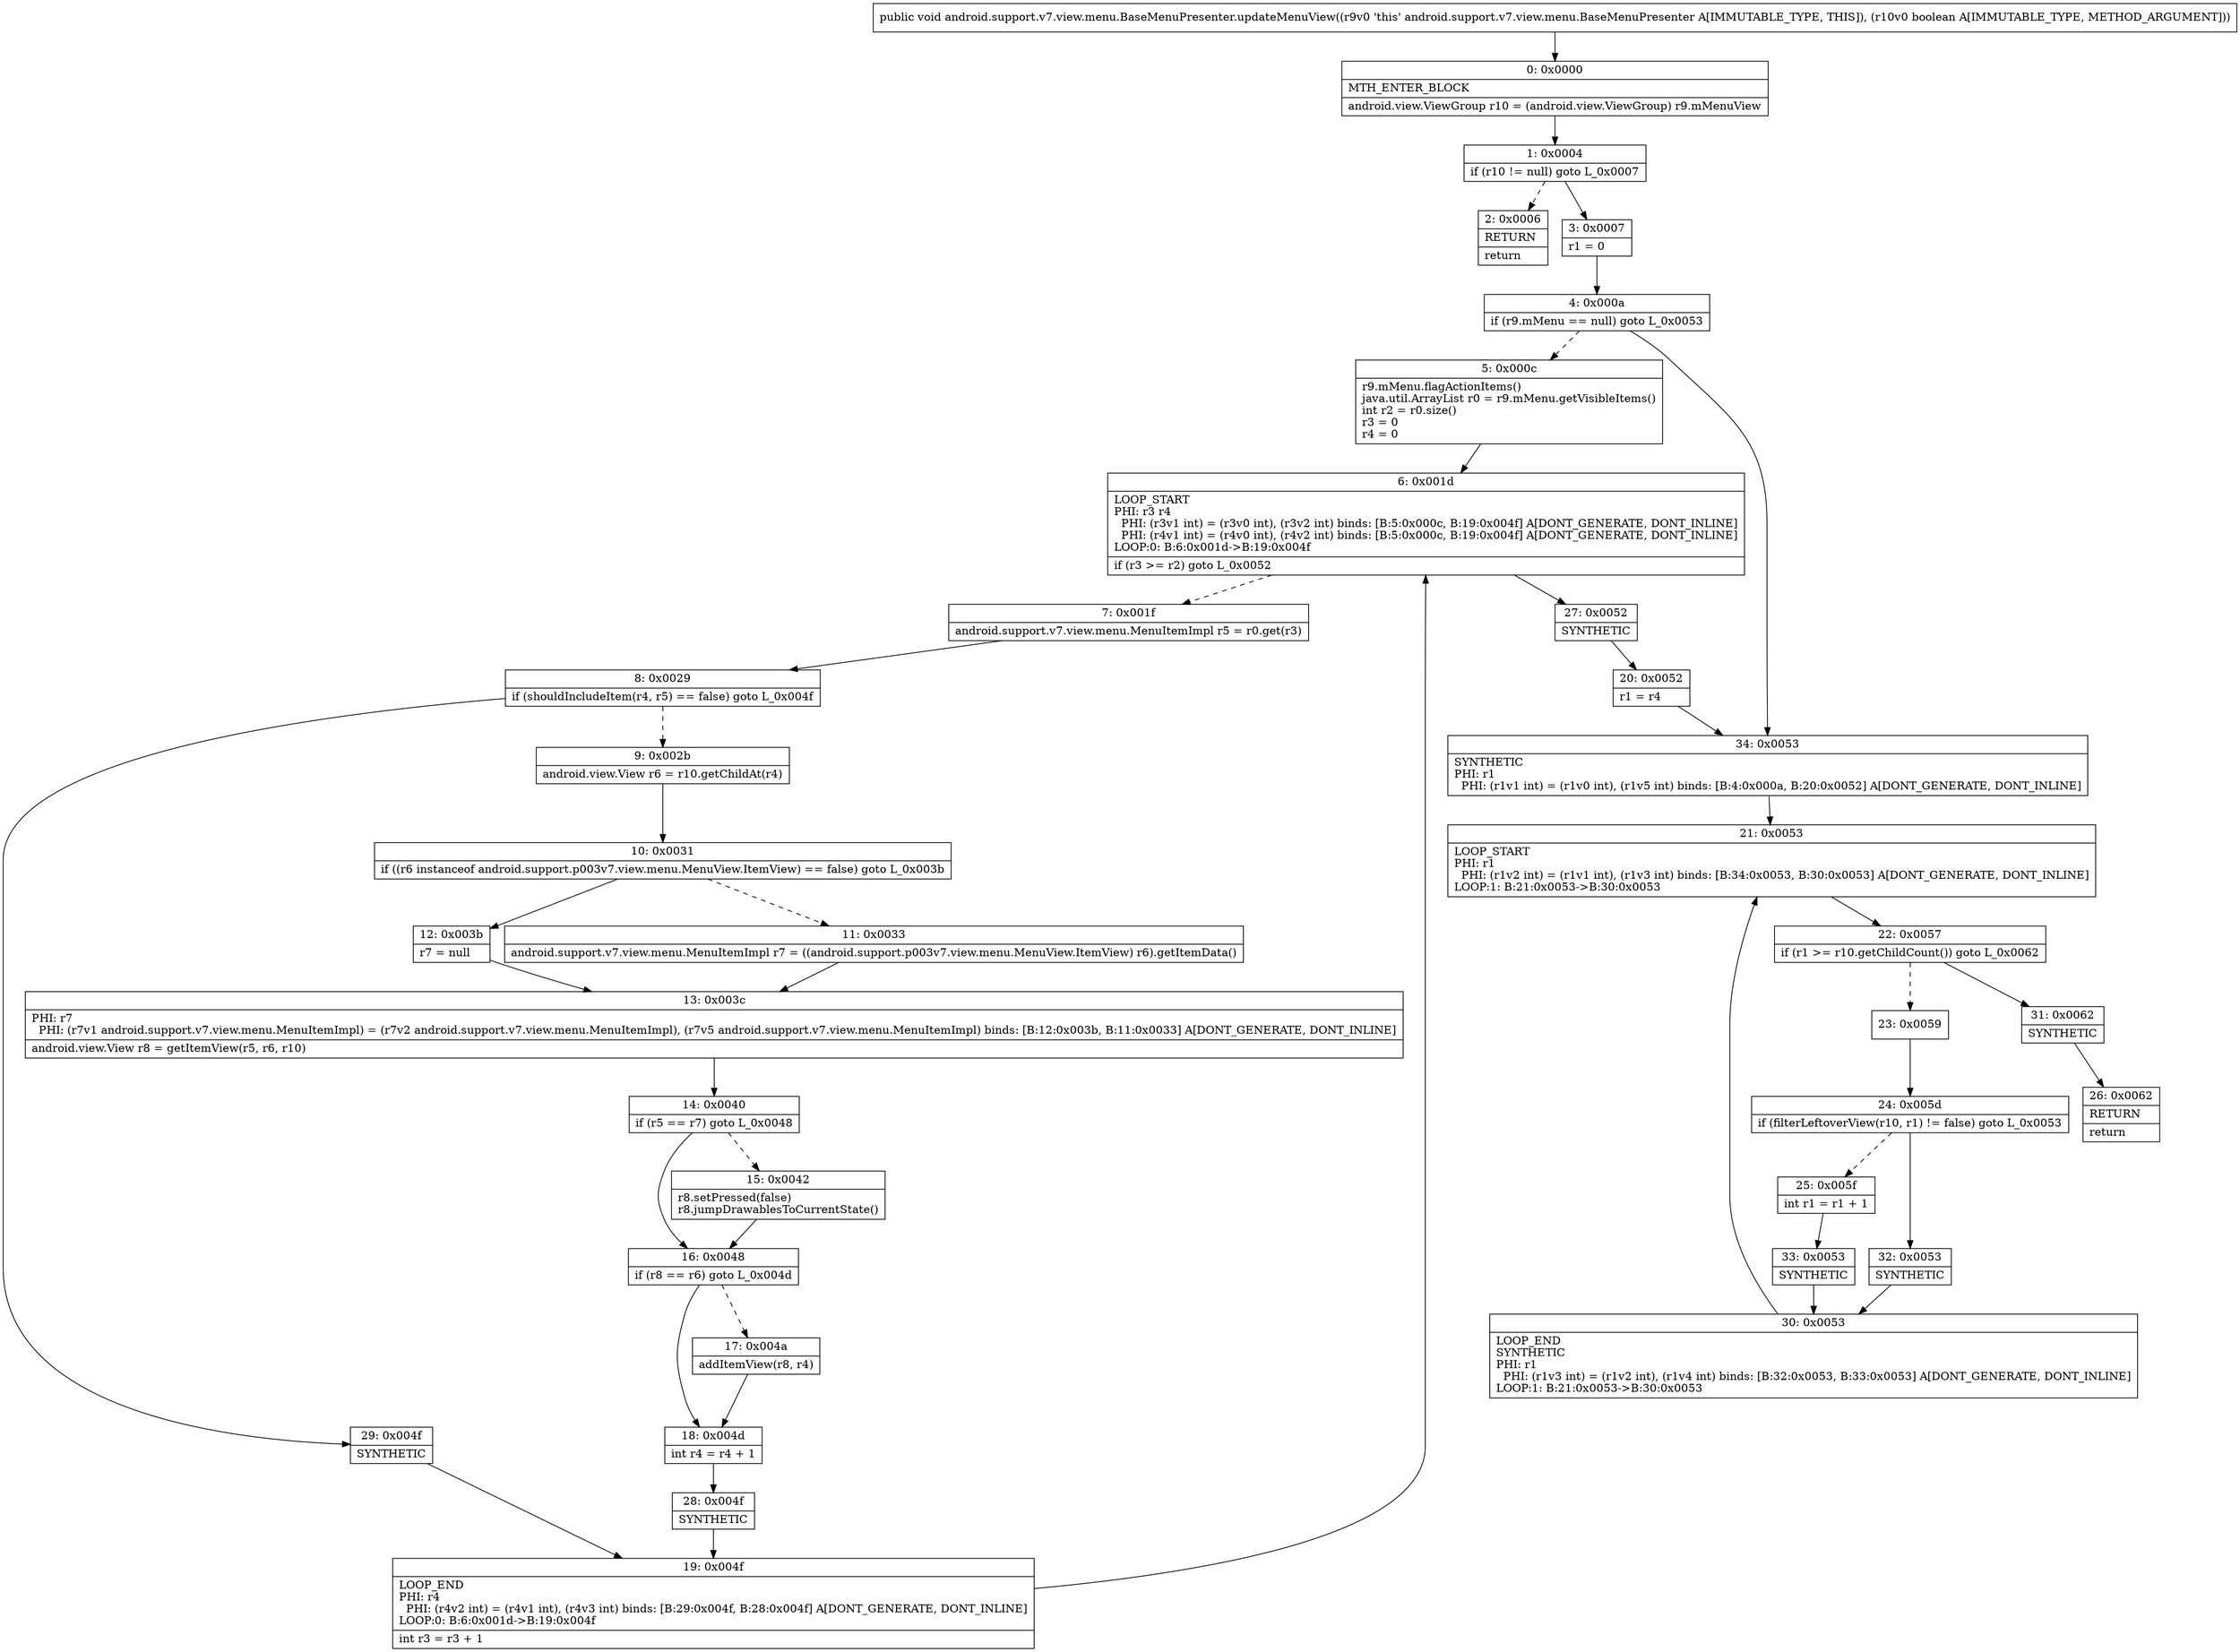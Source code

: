 digraph "CFG forandroid.support.v7.view.menu.BaseMenuPresenter.updateMenuView(Z)V" {
Node_0 [shape=record,label="{0\:\ 0x0000|MTH_ENTER_BLOCK\l|android.view.ViewGroup r10 = (android.view.ViewGroup) r9.mMenuView\l}"];
Node_1 [shape=record,label="{1\:\ 0x0004|if (r10 != null) goto L_0x0007\l}"];
Node_2 [shape=record,label="{2\:\ 0x0006|RETURN\l|return\l}"];
Node_3 [shape=record,label="{3\:\ 0x0007|r1 = 0\l}"];
Node_4 [shape=record,label="{4\:\ 0x000a|if (r9.mMenu == null) goto L_0x0053\l}"];
Node_5 [shape=record,label="{5\:\ 0x000c|r9.mMenu.flagActionItems()\ljava.util.ArrayList r0 = r9.mMenu.getVisibleItems()\lint r2 = r0.size()\lr3 = 0\lr4 = 0\l}"];
Node_6 [shape=record,label="{6\:\ 0x001d|LOOP_START\lPHI: r3 r4 \l  PHI: (r3v1 int) = (r3v0 int), (r3v2 int) binds: [B:5:0x000c, B:19:0x004f] A[DONT_GENERATE, DONT_INLINE]\l  PHI: (r4v1 int) = (r4v0 int), (r4v2 int) binds: [B:5:0x000c, B:19:0x004f] A[DONT_GENERATE, DONT_INLINE]\lLOOP:0: B:6:0x001d\-\>B:19:0x004f\l|if (r3 \>= r2) goto L_0x0052\l}"];
Node_7 [shape=record,label="{7\:\ 0x001f|android.support.v7.view.menu.MenuItemImpl r5 = r0.get(r3)\l}"];
Node_8 [shape=record,label="{8\:\ 0x0029|if (shouldIncludeItem(r4, r5) == false) goto L_0x004f\l}"];
Node_9 [shape=record,label="{9\:\ 0x002b|android.view.View r6 = r10.getChildAt(r4)\l}"];
Node_10 [shape=record,label="{10\:\ 0x0031|if ((r6 instanceof android.support.p003v7.view.menu.MenuView.ItemView) == false) goto L_0x003b\l}"];
Node_11 [shape=record,label="{11\:\ 0x0033|android.support.v7.view.menu.MenuItemImpl r7 = ((android.support.p003v7.view.menu.MenuView.ItemView) r6).getItemData()\l}"];
Node_12 [shape=record,label="{12\:\ 0x003b|r7 = null\l}"];
Node_13 [shape=record,label="{13\:\ 0x003c|PHI: r7 \l  PHI: (r7v1 android.support.v7.view.menu.MenuItemImpl) = (r7v2 android.support.v7.view.menu.MenuItemImpl), (r7v5 android.support.v7.view.menu.MenuItemImpl) binds: [B:12:0x003b, B:11:0x0033] A[DONT_GENERATE, DONT_INLINE]\l|android.view.View r8 = getItemView(r5, r6, r10)\l}"];
Node_14 [shape=record,label="{14\:\ 0x0040|if (r5 == r7) goto L_0x0048\l}"];
Node_15 [shape=record,label="{15\:\ 0x0042|r8.setPressed(false)\lr8.jumpDrawablesToCurrentState()\l}"];
Node_16 [shape=record,label="{16\:\ 0x0048|if (r8 == r6) goto L_0x004d\l}"];
Node_17 [shape=record,label="{17\:\ 0x004a|addItemView(r8, r4)\l}"];
Node_18 [shape=record,label="{18\:\ 0x004d|int r4 = r4 + 1\l}"];
Node_19 [shape=record,label="{19\:\ 0x004f|LOOP_END\lPHI: r4 \l  PHI: (r4v2 int) = (r4v1 int), (r4v3 int) binds: [B:29:0x004f, B:28:0x004f] A[DONT_GENERATE, DONT_INLINE]\lLOOP:0: B:6:0x001d\-\>B:19:0x004f\l|int r3 = r3 + 1\l}"];
Node_20 [shape=record,label="{20\:\ 0x0052|r1 = r4\l}"];
Node_21 [shape=record,label="{21\:\ 0x0053|LOOP_START\lPHI: r1 \l  PHI: (r1v2 int) = (r1v1 int), (r1v3 int) binds: [B:34:0x0053, B:30:0x0053] A[DONT_GENERATE, DONT_INLINE]\lLOOP:1: B:21:0x0053\-\>B:30:0x0053\l}"];
Node_22 [shape=record,label="{22\:\ 0x0057|if (r1 \>= r10.getChildCount()) goto L_0x0062\l}"];
Node_23 [shape=record,label="{23\:\ 0x0059}"];
Node_24 [shape=record,label="{24\:\ 0x005d|if (filterLeftoverView(r10, r1) != false) goto L_0x0053\l}"];
Node_25 [shape=record,label="{25\:\ 0x005f|int r1 = r1 + 1\l}"];
Node_26 [shape=record,label="{26\:\ 0x0062|RETURN\l|return\l}"];
Node_27 [shape=record,label="{27\:\ 0x0052|SYNTHETIC\l}"];
Node_28 [shape=record,label="{28\:\ 0x004f|SYNTHETIC\l}"];
Node_29 [shape=record,label="{29\:\ 0x004f|SYNTHETIC\l}"];
Node_30 [shape=record,label="{30\:\ 0x0053|LOOP_END\lSYNTHETIC\lPHI: r1 \l  PHI: (r1v3 int) = (r1v2 int), (r1v4 int) binds: [B:32:0x0053, B:33:0x0053] A[DONT_GENERATE, DONT_INLINE]\lLOOP:1: B:21:0x0053\-\>B:30:0x0053\l}"];
Node_31 [shape=record,label="{31\:\ 0x0062|SYNTHETIC\l}"];
Node_32 [shape=record,label="{32\:\ 0x0053|SYNTHETIC\l}"];
Node_33 [shape=record,label="{33\:\ 0x0053|SYNTHETIC\l}"];
Node_34 [shape=record,label="{34\:\ 0x0053|SYNTHETIC\lPHI: r1 \l  PHI: (r1v1 int) = (r1v0 int), (r1v5 int) binds: [B:4:0x000a, B:20:0x0052] A[DONT_GENERATE, DONT_INLINE]\l}"];
MethodNode[shape=record,label="{public void android.support.v7.view.menu.BaseMenuPresenter.updateMenuView((r9v0 'this' android.support.v7.view.menu.BaseMenuPresenter A[IMMUTABLE_TYPE, THIS]), (r10v0 boolean A[IMMUTABLE_TYPE, METHOD_ARGUMENT])) }"];
MethodNode -> Node_0;
Node_0 -> Node_1;
Node_1 -> Node_2[style=dashed];
Node_1 -> Node_3;
Node_3 -> Node_4;
Node_4 -> Node_5[style=dashed];
Node_4 -> Node_34;
Node_5 -> Node_6;
Node_6 -> Node_7[style=dashed];
Node_6 -> Node_27;
Node_7 -> Node_8;
Node_8 -> Node_9[style=dashed];
Node_8 -> Node_29;
Node_9 -> Node_10;
Node_10 -> Node_11[style=dashed];
Node_10 -> Node_12;
Node_11 -> Node_13;
Node_12 -> Node_13;
Node_13 -> Node_14;
Node_14 -> Node_15[style=dashed];
Node_14 -> Node_16;
Node_15 -> Node_16;
Node_16 -> Node_17[style=dashed];
Node_16 -> Node_18;
Node_17 -> Node_18;
Node_18 -> Node_28;
Node_19 -> Node_6;
Node_20 -> Node_34;
Node_21 -> Node_22;
Node_22 -> Node_23[style=dashed];
Node_22 -> Node_31;
Node_23 -> Node_24;
Node_24 -> Node_25[style=dashed];
Node_24 -> Node_32;
Node_25 -> Node_33;
Node_27 -> Node_20;
Node_28 -> Node_19;
Node_29 -> Node_19;
Node_30 -> Node_21;
Node_31 -> Node_26;
Node_32 -> Node_30;
Node_33 -> Node_30;
Node_34 -> Node_21;
}

